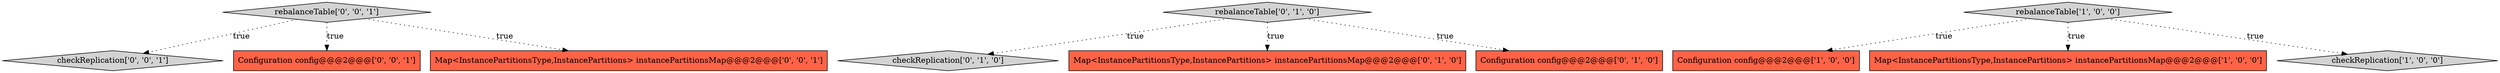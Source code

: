 digraph {
10 [style = filled, label = "rebalanceTable['0', '0', '1']", fillcolor = lightgray, shape = diamond image = "AAA0AAABBB3BBB"];
7 [style = filled, label = "checkReplication['0', '1', '0']", fillcolor = lightgray, shape = diamond image = "AAA0AAABBB2BBB"];
11 [style = filled, label = "checkReplication['0', '0', '1']", fillcolor = lightgray, shape = diamond image = "AAA0AAABBB3BBB"];
9 [style = filled, label = "Configuration config@@@2@@@['0', '0', '1']", fillcolor = tomato, shape = box image = "AAA0AAABBB3BBB"];
6 [style = filled, label = "Map<InstancePartitionsType,InstancePartitions> instancePartitionsMap@@@2@@@['0', '1', '0']", fillcolor = tomato, shape = box image = "AAA0AAABBB2BBB"];
4 [style = filled, label = "Configuration config@@@2@@@['0', '1', '0']", fillcolor = tomato, shape = box image = "AAA0AAABBB2BBB"];
3 [style = filled, label = "Configuration config@@@2@@@['1', '0', '0']", fillcolor = tomato, shape = box image = "AAA0AAABBB1BBB"];
8 [style = filled, label = "Map<InstancePartitionsType,InstancePartitions> instancePartitionsMap@@@2@@@['0', '0', '1']", fillcolor = tomato, shape = box image = "AAA0AAABBB3BBB"];
5 [style = filled, label = "rebalanceTable['0', '1', '0']", fillcolor = lightgray, shape = diamond image = "AAA0AAABBB2BBB"];
1 [style = filled, label = "rebalanceTable['1', '0', '0']", fillcolor = lightgray, shape = diamond image = "AAA0AAABBB1BBB"];
2 [style = filled, label = "Map<InstancePartitionsType,InstancePartitions> instancePartitionsMap@@@2@@@['1', '0', '0']", fillcolor = tomato, shape = box image = "AAA0AAABBB1BBB"];
0 [style = filled, label = "checkReplication['1', '0', '0']", fillcolor = lightgray, shape = diamond image = "AAA0AAABBB1BBB"];
1->2 [style = dotted, label="true"];
5->6 [style = dotted, label="true"];
1->3 [style = dotted, label="true"];
5->4 [style = dotted, label="true"];
10->11 [style = dotted, label="true"];
5->7 [style = dotted, label="true"];
10->8 [style = dotted, label="true"];
10->9 [style = dotted, label="true"];
1->0 [style = dotted, label="true"];
}
